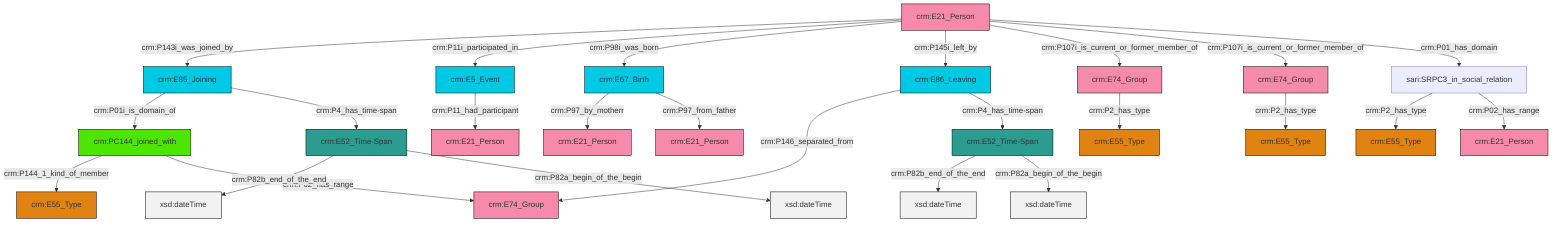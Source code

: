 graph TD
classDef Literal fill:#f2f2f2,stroke:#000000;
classDef CRM_Entity fill:#FFFFFF,stroke:#000000;
classDef Temporal_Entity fill:#00C9E6, stroke:#000000;
classDef Type fill:#E18312, stroke:#000000;
classDef Time-Span fill:#2C9C91, stroke:#000000;
classDef Appellation fill:#FFEB7F, stroke:#000000;
classDef Place fill:#008836, stroke:#000000;
classDef Persistent_Item fill:#B266B2, stroke:#000000;
classDef Conceptual_Object fill:#FFD700, stroke:#000000;
classDef Physical_Thing fill:#D2B48C, stroke:#000000;
classDef Actor fill:#f58aad, stroke:#000000;
classDef PC_Classes fill:#4ce600, stroke:#000000;
classDef Multi fill:#cccccc,stroke:#000000;

6["crm:E74_Group"]:::Actor -->|crm:P2_has_type| 7["crm:E55_Type"]:::Type
14["sari:SRPC3_in_social_relation"]:::Default -->|crm:P2_has_type| 15["crm:E55_Type"]:::Type
2["crm:E67_Birth"]:::Temporal_Entity -->|crm:P97_by_motherr| 19["crm:E21_Person"]:::Actor
20["crm:E21_Person"]:::Actor -->|crm:P143i_was_joined_by| 21["crm:E85_Joining"]:::Temporal_Entity
12["crm:PC144_joined_with"]:::PC_Classes -->|crm:P144_1_kind_of_member| 16["crm:E55_Type"]:::Type
28["crm:E5_Event"]:::Temporal_Entity -->|crm:P11_had_participant| 29["crm:E21_Person"]:::Actor
0["crm:E52_Time-Span"]:::Time-Span -->|crm:P82b_end_of_the_end| 30[xsd:dateTime]:::Literal
20["crm:E21_Person"]:::Actor -->|crm:P11i_participated_in| 28["crm:E5_Event"]:::Temporal_Entity
20["crm:E21_Person"]:::Actor -->|crm:P98i_was_born| 2["crm:E67_Birth"]:::Temporal_Entity
0["crm:E52_Time-Span"]:::Time-Span -->|crm:P82a_begin_of_the_begin| 33[xsd:dateTime]:::Literal
14["sari:SRPC3_in_social_relation"]:::Default -->|crm:P02_has_range| 8["crm:E21_Person"]:::Actor
2["crm:E67_Birth"]:::Temporal_Entity -->|crm:P97_from_father| 23["crm:E21_Person"]:::Actor
34["crm:E74_Group"]:::Actor -->|crm:P2_has_type| 26["crm:E55_Type"]:::Type
12["crm:PC144_joined_with"]:::PC_Classes -->|crm:P02_has_range| 10["crm:E74_Group"]:::Actor
20["crm:E21_Person"]:::Actor -->|crm:P145i_left_by| 38["crm:E86_Leaving"]:::Temporal_Entity
4["crm:E52_Time-Span"]:::Time-Span -->|crm:P82b_end_of_the_end| 41[xsd:dateTime]:::Literal
38["crm:E86_Leaving"]:::Temporal_Entity -->|crm:P146_separated_from| 10["crm:E74_Group"]:::Actor
4["crm:E52_Time-Span"]:::Time-Span -->|crm:P82a_begin_of_the_begin| 43[xsd:dateTime]:::Literal
21["crm:E85_Joining"]:::Temporal_Entity -->|crm:P01i_is_domain_of| 12["crm:PC144_joined_with"]:::PC_Classes
20["crm:E21_Person"]:::Actor -->|crm:P107i_is_current_or_former_member_of| 34["crm:E74_Group"]:::Actor
20["crm:E21_Person"]:::Actor -->|crm:P107i_is_current_or_former_member_of| 6["crm:E74_Group"]:::Actor
38["crm:E86_Leaving"]:::Temporal_Entity -->|crm:P4_has_time-span| 0["crm:E52_Time-Span"]:::Time-Span
20["crm:E21_Person"]:::Actor -->|crm:P01_has_domain| 14["sari:SRPC3_in_social_relation"]:::Default
21["crm:E85_Joining"]:::Temporal_Entity -->|crm:P4_has_time-span| 4["crm:E52_Time-Span"]:::Time-Span